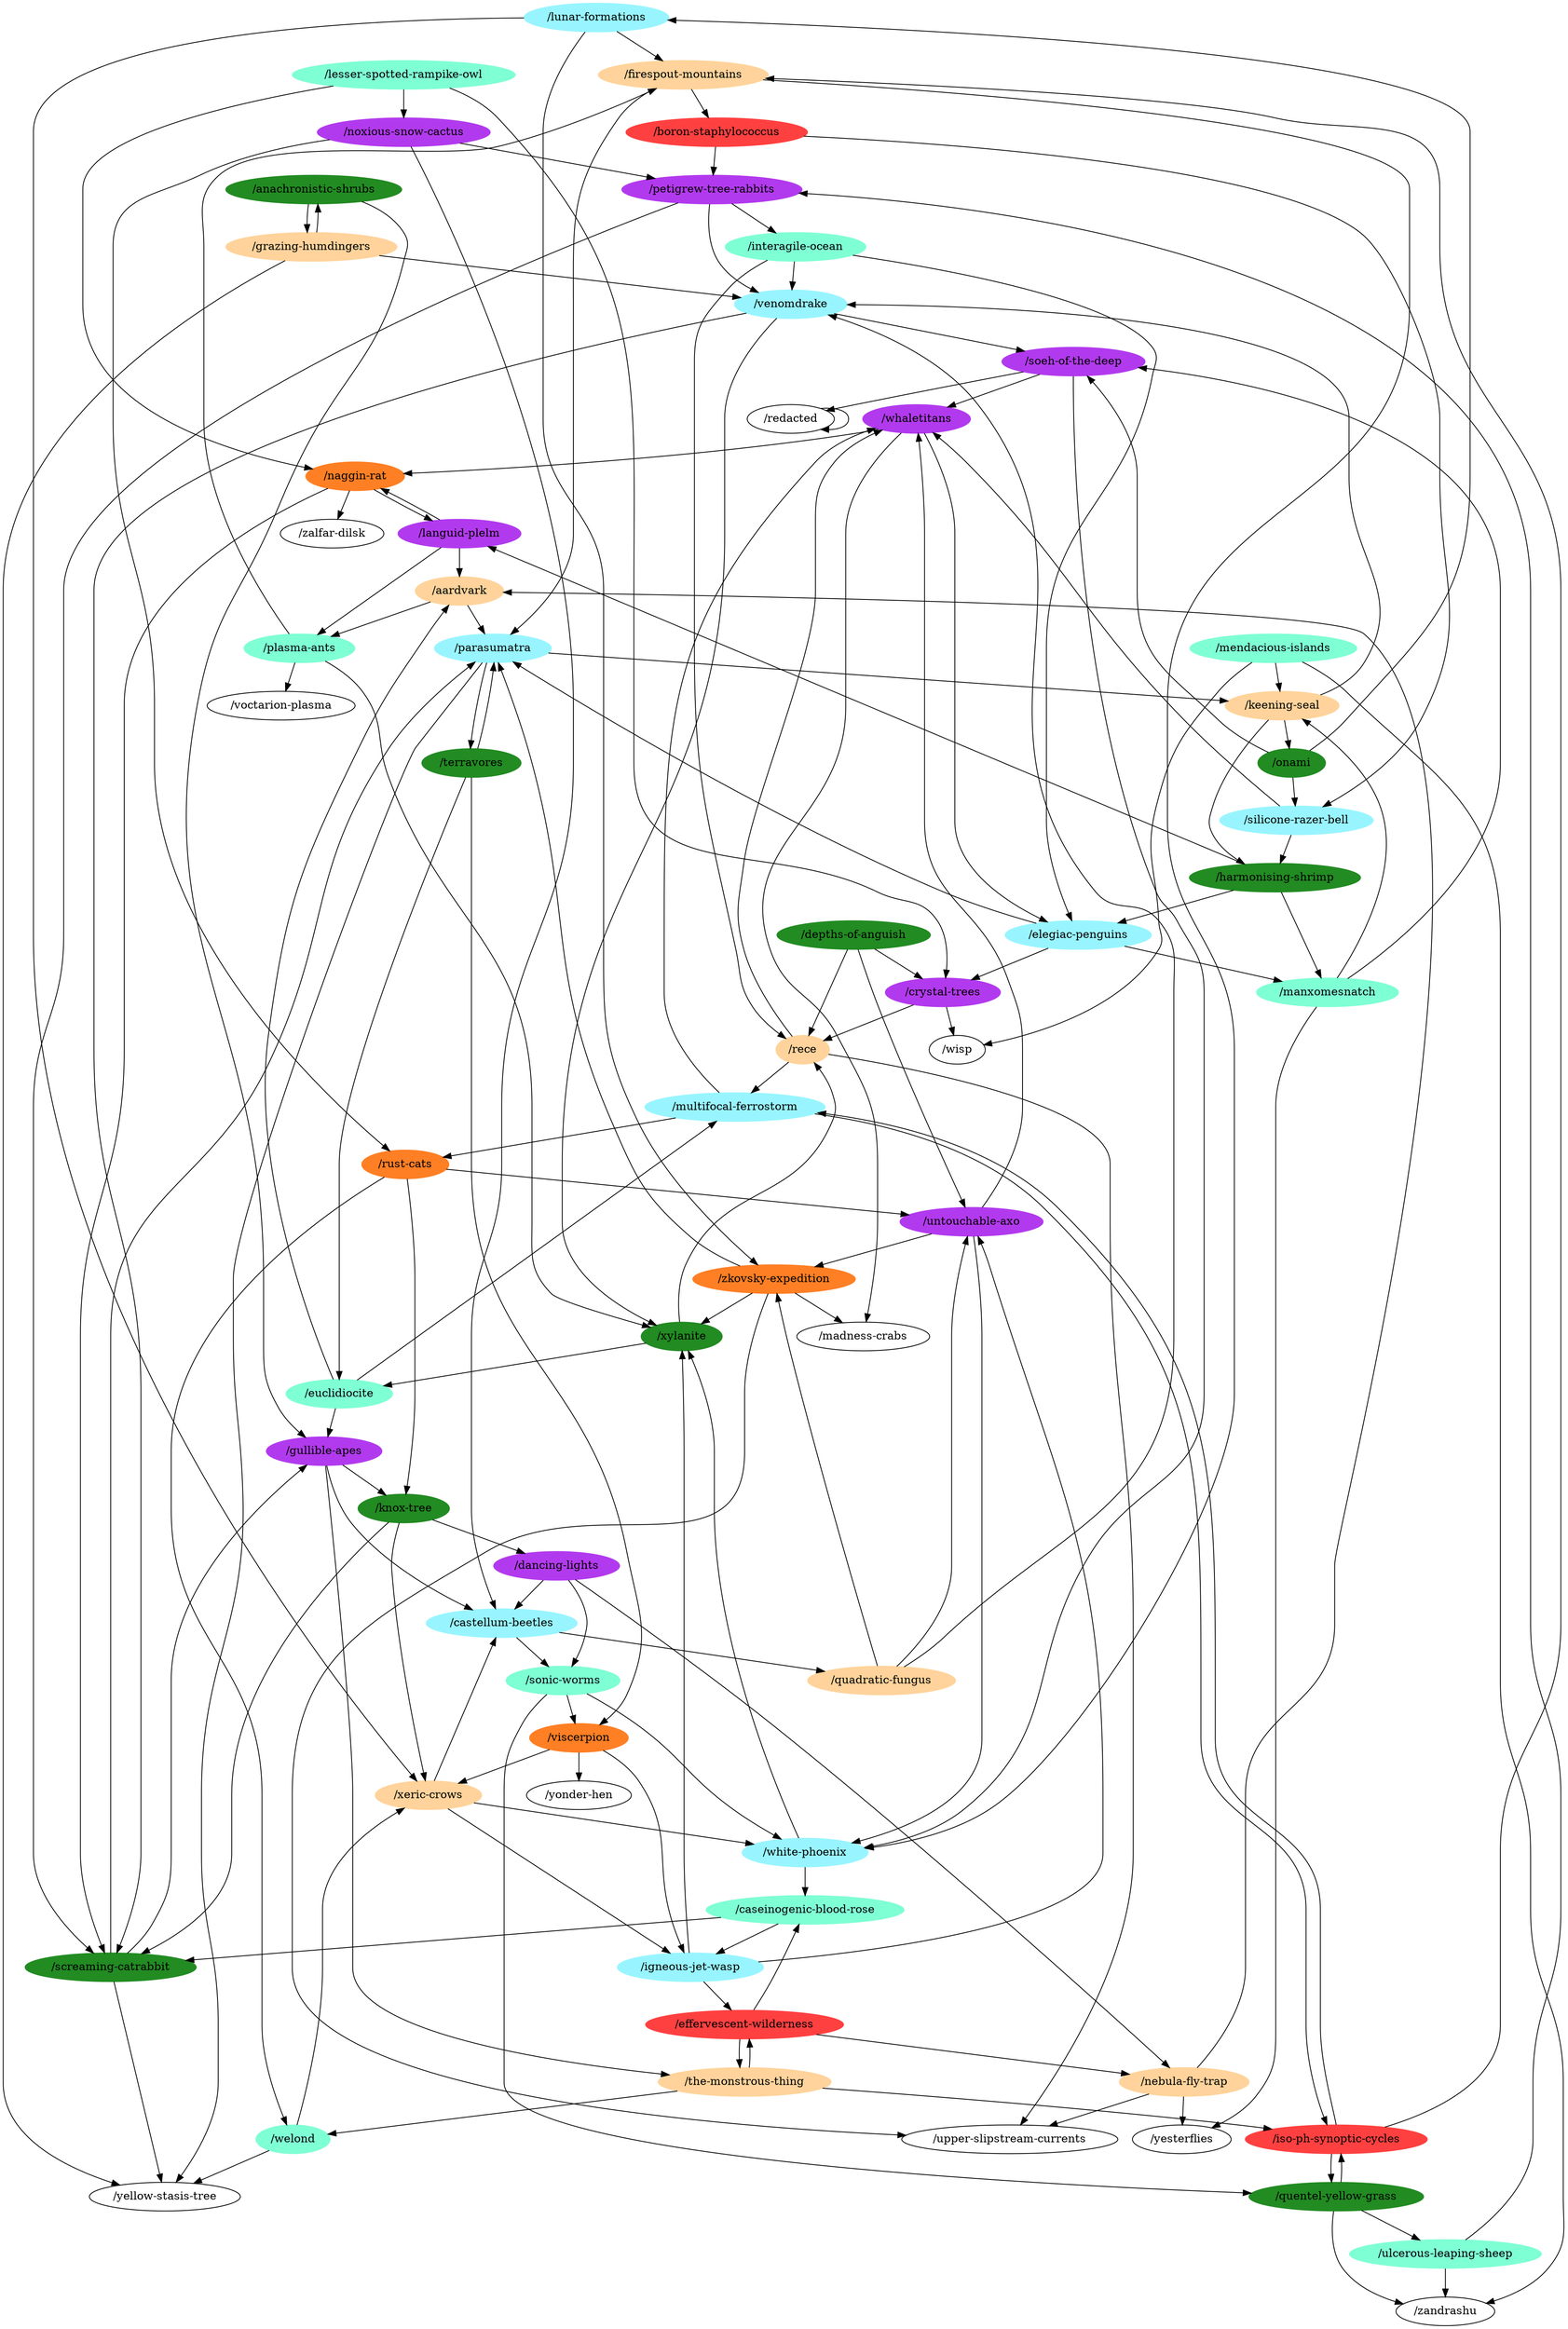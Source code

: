 digraph G {
"/lunar-formations" [color=cadetblue1,style=filled];
"/naggin-rat" [color=chocolate1,style=filled];
"/iso-ph-synoptic-cycles" [color=brown1,style=filled];
"/multifocal-ferrostorm" [color=cadetblue1,style=filled];
"/effervescent-wilderness" [color=brown1,style=filled];
"/harmonising-shrimp" [color=forestgreen,style=filled];
"/soeh-of-the-deep" [color=darkorchid2,style=filled];
"/boron-staphylococcus" [color=brown1,style=filled];
"/untouchable-axo" [color=darkorchid2,style=filled];
"/castellum-beetles" [color=cadetblue1,style=filled];
"/upper-slipstream-currents";
"/firespout-mountains" [color=burlywood1,style=filled];
"/xeric-crows" [color=burlywood1,style=filled];
"/zalfar-dilsk";
"/nebula-fly-trap" [color=burlywood1,style=filled];
"/igneous-jet-wasp" [color=cadetblue1,style=filled];
"/lesser-spotted-rampike-owl" [color=aquamarine,style=filled];
"/madness-crabs";
"/wisp";
"/yonder-hen";
"/venomdrake" [color=cadetblue1,style=filled];
"/petigrew-tree-rabbits" [color=darkorchid2,style=filled];
"/welond" [color=aquamarine,style=filled];
"/quentel-yellow-grass" [color=forestgreen,style=filled];
"/noxious-snow-cactus" [color=darkorchid2,style=filled];
"/grazing-humdingers" [color=burlywood1,style=filled];
"/viscerpion" [color=chocolate1,style=filled];
"/mendacious-islands" [color=aquamarine,style=filled];
"/zandrashu";
"/dancing-lights" [color=darkorchid2,style=filled];
"/yesterflies";
"/rece" [color=burlywood1,style=filled];
"/languid-plelm" [color=darkorchid2,style=filled];
"/interagile-ocean" [color=aquamarine,style=filled];
"/ulcerous-leaping-sheep" [color=aquamarine,style=filled];
"/quadratic-fungus" [color=burlywood1,style=filled];
"/rust-cats" [color=chocolate1,style=filled];
"/euclidiocite" [color=aquamarine,style=filled];
"/sonic-worms" [color=aquamarine,style=filled];
"/crystal-trees" [color=darkorchid2,style=filled];
"/yellow-stasis-tree";
"/silicone-razer-bell" [color=cadetblue1,style=filled];
"/depths-of-anguish" [color=forestgreen,style=filled];
"/whaletitans" [color=darkorchid2,style=filled];
"/elegiac-penguins" [color=cadetblue1,style=filled];
"/the-monstrous-thing" [color=burlywood1,style=filled];
"/onami" [color=forestgreen,style=filled];
"/gullible-apes" [color=darkorchid2,style=filled];
"/knox-tree" [color=forestgreen,style=filled];
"/parasumatra" [color=cadetblue1,style=filled];
"/white-phoenix" [color=cadetblue1,style=filled];
"/manxomesnatch" [color=aquamarine,style=filled];
"/redacted";
"/plasma-ants" [color=aquamarine,style=filled];
"/anachronistic-shrubs" [color=forestgreen,style=filled];
"/keening-seal" [color=burlywood1,style=filled];
"/caseinogenic-blood-rose" [color=aquamarine,style=filled];
"/xylanite" [color=forestgreen,style=filled];
"/voctarion-plasma";
"/terravores" [color=forestgreen,style=filled];
"/zkovsky-expedition" [color=chocolate1,style=filled];
"/screaming-catrabbit" [color=forestgreen,style=filled];
"/aardvark" [color=burlywood1,style=filled];
"/lunar-formations" -> "/firespout-mountains";
"/lunar-formations" -> "/xeric-crows";
"/lunar-formations" -> "/zkovsky-expedition";
"/naggin-rat" -> "/zalfar-dilsk";
"/naggin-rat" -> "/languid-plelm";
"/naggin-rat" -> "/screaming-catrabbit";
"/iso-ph-synoptic-cycles" -> "/multifocal-ferrostorm";
"/iso-ph-synoptic-cycles" -> "/firespout-mountains";
"/iso-ph-synoptic-cycles" -> "/quentel-yellow-grass";
"/multifocal-ferrostorm" -> "/iso-ph-synoptic-cycles";
"/multifocal-ferrostorm" -> "/rust-cats";
"/multifocal-ferrostorm" -> "/whaletitans";
"/effervescent-wilderness" -> "/nebula-fly-trap";
"/effervescent-wilderness" -> "/the-monstrous-thing";
"/effervescent-wilderness" -> "/caseinogenic-blood-rose";
"/harmonising-shrimp" -> "/languid-plelm";
"/harmonising-shrimp" -> "/elegiac-penguins";
"/harmonising-shrimp" -> "/manxomesnatch";
"/soeh-of-the-deep" -> "/whaletitans";
"/soeh-of-the-deep" -> "/white-phoenix";
"/soeh-of-the-deep" -> "/redacted";
"/boron-staphylococcus" -> "/petigrew-tree-rabbits";
"/boron-staphylococcus" -> "/silicone-razer-bell";
"/untouchable-axo" -> "/whaletitans";
"/untouchable-axo" -> "/white-phoenix";
"/untouchable-axo" -> "/zkovsky-expedition";
"/castellum-beetles" -> "/quadratic-fungus";
"/castellum-beetles" -> "/sonic-worms";
"/firespout-mountains" -> "/boron-staphylococcus";
"/firespout-mountains" -> "/parasumatra";
"/firespout-mountains" -> "/white-phoenix";
"/xeric-crows" -> "/castellum-beetles";
"/xeric-crows" -> "/igneous-jet-wasp";
"/xeric-crows" -> "/white-phoenix";
"/nebula-fly-trap" -> "/upper-slipstream-currents";
"/nebula-fly-trap" -> "/yesterflies";
"/nebula-fly-trap" -> "/aardvark";
"/igneous-jet-wasp" -> "/effervescent-wilderness";
"/igneous-jet-wasp" -> "/untouchable-axo";
"/igneous-jet-wasp" -> "/xylanite";
"/lesser-spotted-rampike-owl" -> "/naggin-rat";
"/lesser-spotted-rampike-owl" -> "/noxious-snow-cactus";
"/lesser-spotted-rampike-owl" -> "/crystal-trees";
"/venomdrake" -> "/soeh-of-the-deep";
"/venomdrake" -> "/xylanite";
"/venomdrake" -> "/screaming-catrabbit";
"/petigrew-tree-rabbits" -> "/venomdrake";
"/petigrew-tree-rabbits" -> "/interagile-ocean";
"/petigrew-tree-rabbits" -> "/screaming-catrabbit";
"/welond" -> "/xeric-crows";
"/welond" -> "/yellow-stasis-tree";
"/quentel-yellow-grass" -> "/iso-ph-synoptic-cycles";
"/quentel-yellow-grass" -> "/zandrashu";
"/quentel-yellow-grass" -> "/ulcerous-leaping-sheep";
"/noxious-snow-cactus" -> "/castellum-beetles";
"/noxious-snow-cactus" -> "/petigrew-tree-rabbits";
"/noxious-snow-cactus" -> "/rust-cats";
"/grazing-humdingers" -> "/venomdrake";
"/grazing-humdingers" -> "/yellow-stasis-tree";
"/grazing-humdingers" -> "/anachronistic-shrubs";
"/viscerpion" -> "/xeric-crows";
"/viscerpion" -> "/igneous-jet-wasp";
"/viscerpion" -> "/yonder-hen";
"/mendacious-islands" -> "/wisp";
"/mendacious-islands" -> "/zandrashu";
"/mendacious-islands" -> "/keening-seal";
"/dancing-lights" -> "/castellum-beetles";
"/dancing-lights" -> "/nebula-fly-trap";
"/dancing-lights" -> "/sonic-worms";
"/rece" -> "/multifocal-ferrostorm";
"/rece" -> "/upper-slipstream-currents";
"/rece" -> "/whaletitans";
"/languid-plelm" -> "/naggin-rat";
"/languid-plelm" -> "/plasma-ants";
"/languid-plelm" -> "/aardvark";
"/interagile-ocean" -> "/venomdrake";
"/interagile-ocean" -> "/rece";
"/interagile-ocean" -> "/elegiac-penguins";
"/ulcerous-leaping-sheep" -> "/petigrew-tree-rabbits";
"/ulcerous-leaping-sheep" -> "/zandrashu";
"/quadratic-fungus" -> "/untouchable-axo";
"/quadratic-fungus" -> "/venomdrake";
"/quadratic-fungus" -> "/zkovsky-expedition";
"/rust-cats" -> "/untouchable-axo";
"/rust-cats" -> "/welond";
"/rust-cats" -> "/knox-tree";
"/euclidiocite" -> "/multifocal-ferrostorm";
"/euclidiocite" -> "/gullible-apes";
"/euclidiocite" -> "/aardvark";
"/sonic-worms" -> "/quentel-yellow-grass";
"/sonic-worms" -> "/viscerpion";
"/sonic-worms" -> "/white-phoenix";
"/crystal-trees" -> "/wisp";
"/crystal-trees" -> "/rece";
"/silicone-razer-bell" -> "/harmonising-shrimp";
"/silicone-razer-bell" -> "/whaletitans";
"/depths-of-anguish" -> "/untouchable-axo";
"/depths-of-anguish" -> "/rece";
"/depths-of-anguish" -> "/crystal-trees";
"/whaletitans" -> "/naggin-rat";
"/whaletitans" -> "/madness-crabs";
"/whaletitans" -> "/elegiac-penguins";
"/elegiac-penguins" -> "/crystal-trees";
"/elegiac-penguins" -> "/parasumatra";
"/elegiac-penguins" -> "/manxomesnatch";
"/the-monstrous-thing" -> "/iso-ph-synoptic-cycles";
"/the-monstrous-thing" -> "/effervescent-wilderness";
"/the-monstrous-thing" -> "/welond";
"/onami" -> "/lunar-formations";
"/onami" -> "/soeh-of-the-deep";
"/onami" -> "/silicone-razer-bell";
"/gullible-apes" -> "/castellum-beetles";
"/gullible-apes" -> "/the-monstrous-thing";
"/gullible-apes" -> "/knox-tree";
"/knox-tree" -> "/xeric-crows";
"/knox-tree" -> "/dancing-lights";
"/knox-tree" -> "/screaming-catrabbit";
"/parasumatra" -> "/yellow-stasis-tree";
"/parasumatra" -> "/keening-seal";
"/parasumatra" -> "/terravores";
"/white-phoenix" -> "/caseinogenic-blood-rose";
"/white-phoenix" -> "/xylanite";
"/manxomesnatch" -> "/soeh-of-the-deep";
"/manxomesnatch" -> "/yesterflies";
"/manxomesnatch" -> "/keening-seal";
"/redacted" -> "/redacted";
"/plasma-ants" -> "/firespout-mountains";
"/plasma-ants" -> "/xylanite";
"/plasma-ants" -> "/voctarion-plasma";
"/anachronistic-shrubs" -> "/grazing-humdingers";
"/anachronistic-shrubs" -> "/gullible-apes";
"/keening-seal" -> "/harmonising-shrimp";
"/keening-seal" -> "/venomdrake";
"/keening-seal" -> "/onami";
"/caseinogenic-blood-rose" -> "/igneous-jet-wasp";
"/caseinogenic-blood-rose" -> "/screaming-catrabbit";
"/xylanite" -> "/rece";
"/xylanite" -> "/euclidiocite";
"/terravores" -> "/viscerpion";
"/terravores" -> "/euclidiocite";
"/terravores" -> "/parasumatra";
"/zkovsky-expedition" -> "/upper-slipstream-currents";
"/zkovsky-expedition" -> "/madness-crabs";
"/zkovsky-expedition" -> "/parasumatra";
"/zkovsky-expedition" -> "/xylanite";
"/screaming-catrabbit" -> "/yellow-stasis-tree";
"/screaming-catrabbit" -> "/gullible-apes";
"/screaming-catrabbit" -> "/parasumatra";
"/aardvark" -> "/parasumatra";
"/aardvark" -> "/plasma-ants";
}
